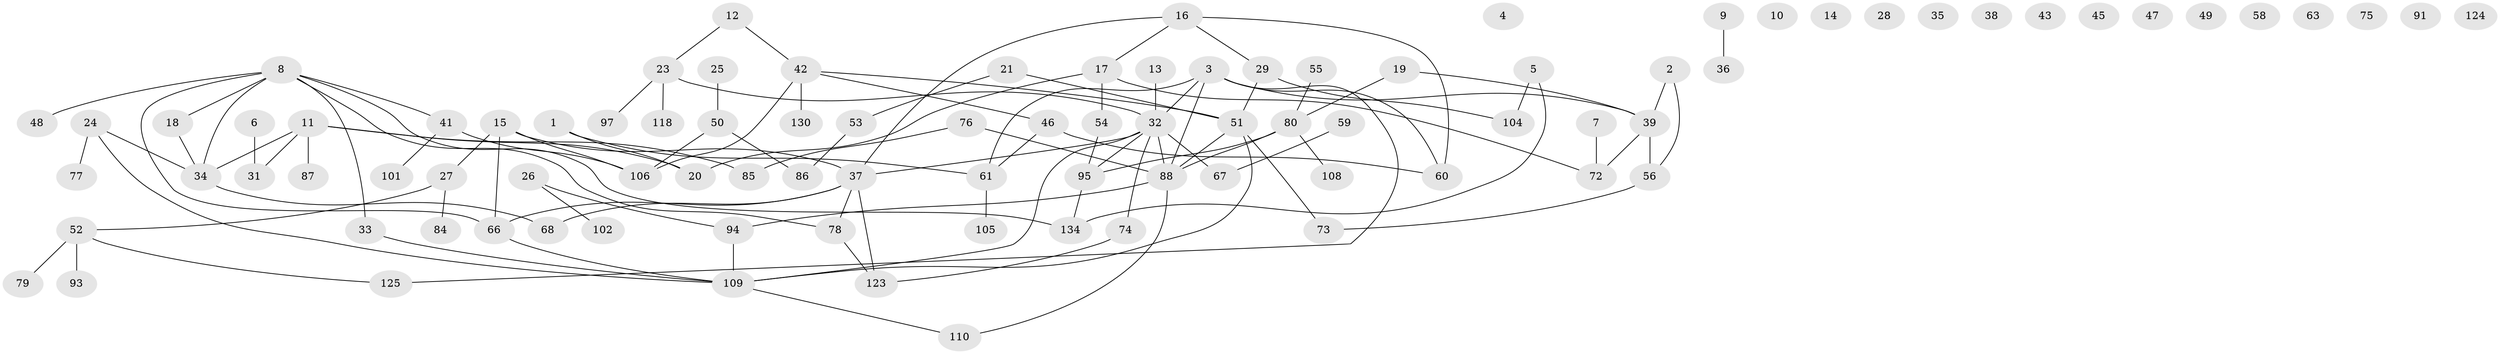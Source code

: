// Generated by graph-tools (version 1.1) at 2025/23/03/03/25 07:23:26]
// undirected, 93 vertices, 109 edges
graph export_dot {
graph [start="1"]
  node [color=gray90,style=filled];
  1 [super="+107"];
  2;
  3 [super="+22"];
  4;
  5 [super="+57"];
  6;
  7 [super="+44"];
  8 [super="+98"];
  9;
  10;
  11 [super="+30"];
  12;
  13 [super="+135"];
  14;
  15 [super="+100"];
  16 [super="+136"];
  17 [super="+40"];
  18;
  19 [super="+119"];
  20 [super="+113"];
  21;
  23 [super="+82"];
  24 [super="+132"];
  25;
  26;
  27;
  28;
  29 [super="+115"];
  31 [super="+62"];
  32 [super="+65"];
  33 [super="+128"];
  34 [super="+121"];
  35;
  36 [super="+116"];
  37 [super="+133"];
  38;
  39 [super="+137"];
  41 [super="+120"];
  42 [super="+96"];
  43;
  45;
  46 [super="+71"];
  47;
  48;
  49;
  50 [super="+70"];
  51 [super="+64"];
  52 [super="+69"];
  53 [super="+83"];
  54;
  55 [super="+81"];
  56 [super="+122"];
  58;
  59;
  60 [super="+129"];
  61 [super="+89"];
  63 [super="+131"];
  66;
  67 [super="+126"];
  68 [super="+103"];
  72 [super="+112"];
  73;
  74 [super="+111"];
  75;
  76;
  77;
  78 [super="+114"];
  79;
  80 [super="+92"];
  84;
  85;
  86;
  87;
  88 [super="+90"];
  91;
  93 [super="+99"];
  94;
  95 [super="+117"];
  97;
  101;
  102;
  104;
  105;
  106;
  108;
  109 [super="+127"];
  110;
  118;
  123;
  124;
  125;
  130;
  134;
  1 -- 20;
  1 -- 61;
  2 -- 39;
  2 -- 56;
  3 -- 32;
  3 -- 125;
  3 -- 88;
  3 -- 60;
  3 -- 61;
  3 -- 39;
  5 -- 104;
  5 -- 134;
  6 -- 31;
  7 -- 72;
  8 -- 18;
  8 -- 41;
  8 -- 48;
  8 -- 134;
  8 -- 66;
  8 -- 78;
  8 -- 34;
  8 -- 33;
  9 -- 36;
  11 -- 87;
  11 -- 85;
  11 -- 34;
  11 -- 20;
  11 -- 31;
  12 -- 42;
  12 -- 23;
  13 -- 32;
  15 -- 27;
  15 -- 37;
  15 -- 106;
  15 -- 66;
  16 -- 37;
  16 -- 17;
  16 -- 29;
  16 -- 60;
  17 -- 72;
  17 -- 54;
  17 -- 20;
  18 -- 34;
  19 -- 80;
  19 -- 39;
  21 -- 51;
  21 -- 53;
  23 -- 32;
  23 -- 97;
  23 -- 118;
  24 -- 34;
  24 -- 109;
  24 -- 77;
  25 -- 50;
  26 -- 94;
  26 -- 102;
  27 -- 52;
  27 -- 84;
  29 -- 51;
  29 -- 104;
  32 -- 109;
  32 -- 95;
  32 -- 67;
  32 -- 37;
  32 -- 88;
  32 -- 74;
  33 -- 109;
  34 -- 68;
  37 -- 66;
  37 -- 68;
  37 -- 78;
  37 -- 123;
  39 -- 72;
  39 -- 56;
  41 -- 101;
  41 -- 106;
  42 -- 130;
  42 -- 51;
  42 -- 106;
  42 -- 46;
  46 -- 61;
  46 -- 60;
  50 -- 86;
  50 -- 106;
  51 -- 73;
  51 -- 88;
  51 -- 109;
  52 -- 79;
  52 -- 93 [weight=2];
  52 -- 125;
  53 -- 86;
  54 -- 95;
  55 -- 80;
  56 -- 73;
  59 -- 67;
  61 -- 105;
  66 -- 109;
  74 -- 123;
  76 -- 85;
  76 -- 88;
  78 -- 123;
  80 -- 95;
  80 -- 108;
  80 -- 88;
  88 -- 94;
  88 -- 110;
  94 -- 109;
  95 -- 134;
  109 -- 110;
}
